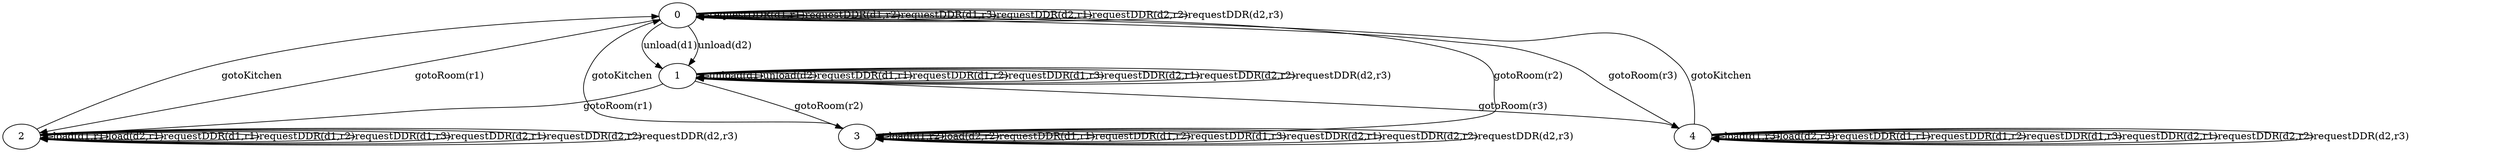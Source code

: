digraph G {
	0;
	1;
	2;
	3;
	4;
	0 -> 1 [label="unload(d1)"];
	0 -> 1 [label="unload(d2)"];
	0 -> 2 [label="gotoRoom(r1)"];
	0 -> 3 [label="gotoRoom(r2)"];
	0 -> 4 [label="gotoRoom(r3)"];
	0 -> 0 [label="requestDDR(d1,r1)"];
	0 -> 0 [label="requestDDR(d1,r2)"];
	0 -> 0 [label="requestDDR(d1,r3)"];
	0 -> 0 [label="requestDDR(d2,r1)"];
	0 -> 0 [label="requestDDR(d2,r2)"];
	0 -> 0 [label="requestDDR(d2,r3)"];
	1 -> 1 [label="unload(d1)"];
	1 -> 1 [label="unload(d2)"];
	1 -> 2 [label="gotoRoom(r1)"];
	1 -> 3 [label="gotoRoom(r2)"];
	1 -> 4 [label="gotoRoom(r3)"];
	1 -> 1 [label="requestDDR(d1,r1)"];
	1 -> 1 [label="requestDDR(d1,r2)"];
	1 -> 1 [label="requestDDR(d1,r3)"];
	1 -> 1 [label="requestDDR(d2,r1)"];
	1 -> 1 [label="requestDDR(d2,r2)"];
	1 -> 1 [label="requestDDR(d2,r3)"];
	2 -> 2 [label="load(d1,r1)"];
	2 -> 2 [label="load(d2,r1)"];
	2 -> 0 [label="gotoKitchen"];
	2 -> 2 [label="requestDDR(d1,r1)"];
	2 -> 2 [label="requestDDR(d1,r2)"];
	2 -> 2 [label="requestDDR(d1,r3)"];
	2 -> 2 [label="requestDDR(d2,r1)"];
	2 -> 2 [label="requestDDR(d2,r2)"];
	2 -> 2 [label="requestDDR(d2,r3)"];
	3 -> 3 [label="load(d1,r2)"];
	3 -> 3 [label="load(d2,r2)"];
	3 -> 0 [label="gotoKitchen"];
	3 -> 3 [label="requestDDR(d1,r1)"];
	3 -> 3 [label="requestDDR(d1,r2)"];
	3 -> 3 [label="requestDDR(d1,r3)"];
	3 -> 3 [label="requestDDR(d2,r1)"];
	3 -> 3 [label="requestDDR(d2,r2)"];
	3 -> 3 [label="requestDDR(d2,r3)"];
	4 -> 4 [label="load(d1,r3)"];
	4 -> 4 [label="load(d2,r3)"];
	4 -> 0 [label="gotoKitchen"];
	4 -> 4 [label="requestDDR(d1,r1)"];
	4 -> 4 [label="requestDDR(d1,r2)"];
	4 -> 4 [label="requestDDR(d1,r3)"];
	4 -> 4 [label="requestDDR(d2,r1)"];
	4 -> 4 [label="requestDDR(d2,r2)"];
	4 -> 4 [label="requestDDR(d2,r3)"];
}
